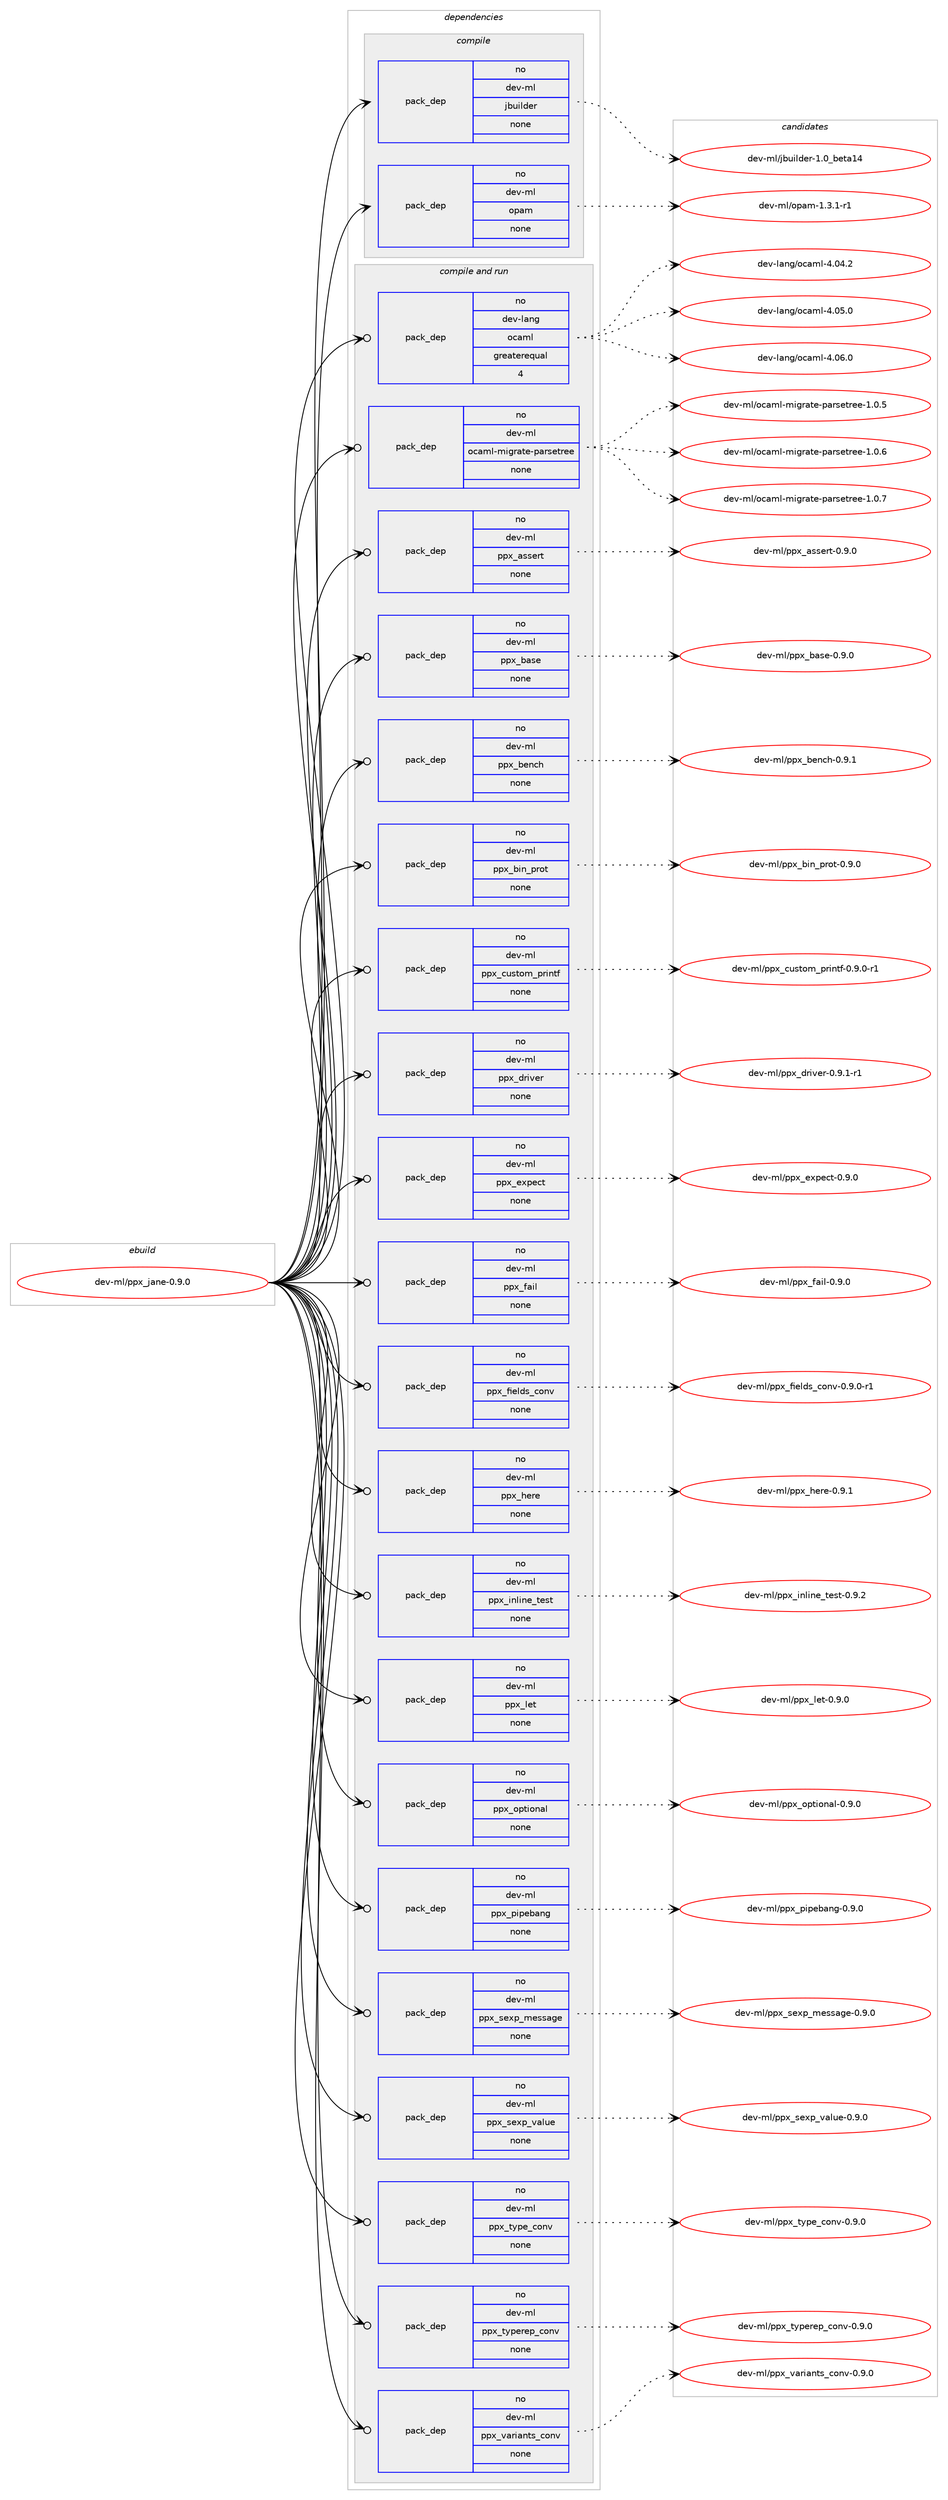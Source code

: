 digraph prolog {

# *************
# Graph options
# *************

newrank=true;
concentrate=true;
compound=true;
graph [rankdir=LR,fontname=Helvetica,fontsize=10,ranksep=1.5];#, ranksep=2.5, nodesep=0.2];
edge  [arrowhead=vee];
node  [fontname=Helvetica,fontsize=10];

# **********
# The ebuild
# **********

subgraph cluster_leftcol {
color=gray;
rank=same;
label=<<i>ebuild</i>>;
id [label="dev-ml/ppx_jane-0.9.0", color=red, width=4, href="../dev-ml/ppx_jane-0.9.0.svg"];
}

# ****************
# The dependencies
# ****************

subgraph cluster_midcol {
color=gray;
label=<<i>dependencies</i>>;
subgraph cluster_compile {
fillcolor="#eeeeee";
style=filled;
label=<<i>compile</i>>;
subgraph pack93655 {
dependency123917 [label=<<TABLE BORDER="0" CELLBORDER="1" CELLSPACING="0" CELLPADDING="4" WIDTH="220"><TR><TD ROWSPAN="6" CELLPADDING="30">pack_dep</TD></TR><TR><TD WIDTH="110">no</TD></TR><TR><TD>dev-ml</TD></TR><TR><TD>jbuilder</TD></TR><TR><TD>none</TD></TR><TR><TD></TD></TR></TABLE>>, shape=none, color=blue];
}
id:e -> dependency123917:w [weight=20,style="solid",arrowhead="vee"];
subgraph pack93656 {
dependency123918 [label=<<TABLE BORDER="0" CELLBORDER="1" CELLSPACING="0" CELLPADDING="4" WIDTH="220"><TR><TD ROWSPAN="6" CELLPADDING="30">pack_dep</TD></TR><TR><TD WIDTH="110">no</TD></TR><TR><TD>dev-ml</TD></TR><TR><TD>opam</TD></TR><TR><TD>none</TD></TR><TR><TD></TD></TR></TABLE>>, shape=none, color=blue];
}
id:e -> dependency123918:w [weight=20,style="solid",arrowhead="vee"];
}
subgraph cluster_compileandrun {
fillcolor="#eeeeee";
style=filled;
label=<<i>compile and run</i>>;
subgraph pack93657 {
dependency123919 [label=<<TABLE BORDER="0" CELLBORDER="1" CELLSPACING="0" CELLPADDING="4" WIDTH="220"><TR><TD ROWSPAN="6" CELLPADDING="30">pack_dep</TD></TR><TR><TD WIDTH="110">no</TD></TR><TR><TD>dev-lang</TD></TR><TR><TD>ocaml</TD></TR><TR><TD>greaterequal</TD></TR><TR><TD>4</TD></TR></TABLE>>, shape=none, color=blue];
}
id:e -> dependency123919:w [weight=20,style="solid",arrowhead="odotvee"];
subgraph pack93658 {
dependency123920 [label=<<TABLE BORDER="0" CELLBORDER="1" CELLSPACING="0" CELLPADDING="4" WIDTH="220"><TR><TD ROWSPAN="6" CELLPADDING="30">pack_dep</TD></TR><TR><TD WIDTH="110">no</TD></TR><TR><TD>dev-ml</TD></TR><TR><TD>ocaml-migrate-parsetree</TD></TR><TR><TD>none</TD></TR><TR><TD></TD></TR></TABLE>>, shape=none, color=blue];
}
id:e -> dependency123920:w [weight=20,style="solid",arrowhead="odotvee"];
subgraph pack93659 {
dependency123921 [label=<<TABLE BORDER="0" CELLBORDER="1" CELLSPACING="0" CELLPADDING="4" WIDTH="220"><TR><TD ROWSPAN="6" CELLPADDING="30">pack_dep</TD></TR><TR><TD WIDTH="110">no</TD></TR><TR><TD>dev-ml</TD></TR><TR><TD>ppx_assert</TD></TR><TR><TD>none</TD></TR><TR><TD></TD></TR></TABLE>>, shape=none, color=blue];
}
id:e -> dependency123921:w [weight=20,style="solid",arrowhead="odotvee"];
subgraph pack93660 {
dependency123922 [label=<<TABLE BORDER="0" CELLBORDER="1" CELLSPACING="0" CELLPADDING="4" WIDTH="220"><TR><TD ROWSPAN="6" CELLPADDING="30">pack_dep</TD></TR><TR><TD WIDTH="110">no</TD></TR><TR><TD>dev-ml</TD></TR><TR><TD>ppx_base</TD></TR><TR><TD>none</TD></TR><TR><TD></TD></TR></TABLE>>, shape=none, color=blue];
}
id:e -> dependency123922:w [weight=20,style="solid",arrowhead="odotvee"];
subgraph pack93661 {
dependency123923 [label=<<TABLE BORDER="0" CELLBORDER="1" CELLSPACING="0" CELLPADDING="4" WIDTH="220"><TR><TD ROWSPAN="6" CELLPADDING="30">pack_dep</TD></TR><TR><TD WIDTH="110">no</TD></TR><TR><TD>dev-ml</TD></TR><TR><TD>ppx_bench</TD></TR><TR><TD>none</TD></TR><TR><TD></TD></TR></TABLE>>, shape=none, color=blue];
}
id:e -> dependency123923:w [weight=20,style="solid",arrowhead="odotvee"];
subgraph pack93662 {
dependency123924 [label=<<TABLE BORDER="0" CELLBORDER="1" CELLSPACING="0" CELLPADDING="4" WIDTH="220"><TR><TD ROWSPAN="6" CELLPADDING="30">pack_dep</TD></TR><TR><TD WIDTH="110">no</TD></TR><TR><TD>dev-ml</TD></TR><TR><TD>ppx_bin_prot</TD></TR><TR><TD>none</TD></TR><TR><TD></TD></TR></TABLE>>, shape=none, color=blue];
}
id:e -> dependency123924:w [weight=20,style="solid",arrowhead="odotvee"];
subgraph pack93663 {
dependency123925 [label=<<TABLE BORDER="0" CELLBORDER="1" CELLSPACING="0" CELLPADDING="4" WIDTH="220"><TR><TD ROWSPAN="6" CELLPADDING="30">pack_dep</TD></TR><TR><TD WIDTH="110">no</TD></TR><TR><TD>dev-ml</TD></TR><TR><TD>ppx_custom_printf</TD></TR><TR><TD>none</TD></TR><TR><TD></TD></TR></TABLE>>, shape=none, color=blue];
}
id:e -> dependency123925:w [weight=20,style="solid",arrowhead="odotvee"];
subgraph pack93664 {
dependency123926 [label=<<TABLE BORDER="0" CELLBORDER="1" CELLSPACING="0" CELLPADDING="4" WIDTH="220"><TR><TD ROWSPAN="6" CELLPADDING="30">pack_dep</TD></TR><TR><TD WIDTH="110">no</TD></TR><TR><TD>dev-ml</TD></TR><TR><TD>ppx_driver</TD></TR><TR><TD>none</TD></TR><TR><TD></TD></TR></TABLE>>, shape=none, color=blue];
}
id:e -> dependency123926:w [weight=20,style="solid",arrowhead="odotvee"];
subgraph pack93665 {
dependency123927 [label=<<TABLE BORDER="0" CELLBORDER="1" CELLSPACING="0" CELLPADDING="4" WIDTH="220"><TR><TD ROWSPAN="6" CELLPADDING="30">pack_dep</TD></TR><TR><TD WIDTH="110">no</TD></TR><TR><TD>dev-ml</TD></TR><TR><TD>ppx_expect</TD></TR><TR><TD>none</TD></TR><TR><TD></TD></TR></TABLE>>, shape=none, color=blue];
}
id:e -> dependency123927:w [weight=20,style="solid",arrowhead="odotvee"];
subgraph pack93666 {
dependency123928 [label=<<TABLE BORDER="0" CELLBORDER="1" CELLSPACING="0" CELLPADDING="4" WIDTH="220"><TR><TD ROWSPAN="6" CELLPADDING="30">pack_dep</TD></TR><TR><TD WIDTH="110">no</TD></TR><TR><TD>dev-ml</TD></TR><TR><TD>ppx_fail</TD></TR><TR><TD>none</TD></TR><TR><TD></TD></TR></TABLE>>, shape=none, color=blue];
}
id:e -> dependency123928:w [weight=20,style="solid",arrowhead="odotvee"];
subgraph pack93667 {
dependency123929 [label=<<TABLE BORDER="0" CELLBORDER="1" CELLSPACING="0" CELLPADDING="4" WIDTH="220"><TR><TD ROWSPAN="6" CELLPADDING="30">pack_dep</TD></TR><TR><TD WIDTH="110">no</TD></TR><TR><TD>dev-ml</TD></TR><TR><TD>ppx_fields_conv</TD></TR><TR><TD>none</TD></TR><TR><TD></TD></TR></TABLE>>, shape=none, color=blue];
}
id:e -> dependency123929:w [weight=20,style="solid",arrowhead="odotvee"];
subgraph pack93668 {
dependency123930 [label=<<TABLE BORDER="0" CELLBORDER="1" CELLSPACING="0" CELLPADDING="4" WIDTH="220"><TR><TD ROWSPAN="6" CELLPADDING="30">pack_dep</TD></TR><TR><TD WIDTH="110">no</TD></TR><TR><TD>dev-ml</TD></TR><TR><TD>ppx_here</TD></TR><TR><TD>none</TD></TR><TR><TD></TD></TR></TABLE>>, shape=none, color=blue];
}
id:e -> dependency123930:w [weight=20,style="solid",arrowhead="odotvee"];
subgraph pack93669 {
dependency123931 [label=<<TABLE BORDER="0" CELLBORDER="1" CELLSPACING="0" CELLPADDING="4" WIDTH="220"><TR><TD ROWSPAN="6" CELLPADDING="30">pack_dep</TD></TR><TR><TD WIDTH="110">no</TD></TR><TR><TD>dev-ml</TD></TR><TR><TD>ppx_inline_test</TD></TR><TR><TD>none</TD></TR><TR><TD></TD></TR></TABLE>>, shape=none, color=blue];
}
id:e -> dependency123931:w [weight=20,style="solid",arrowhead="odotvee"];
subgraph pack93670 {
dependency123932 [label=<<TABLE BORDER="0" CELLBORDER="1" CELLSPACING="0" CELLPADDING="4" WIDTH="220"><TR><TD ROWSPAN="6" CELLPADDING="30">pack_dep</TD></TR><TR><TD WIDTH="110">no</TD></TR><TR><TD>dev-ml</TD></TR><TR><TD>ppx_let</TD></TR><TR><TD>none</TD></TR><TR><TD></TD></TR></TABLE>>, shape=none, color=blue];
}
id:e -> dependency123932:w [weight=20,style="solid",arrowhead="odotvee"];
subgraph pack93671 {
dependency123933 [label=<<TABLE BORDER="0" CELLBORDER="1" CELLSPACING="0" CELLPADDING="4" WIDTH="220"><TR><TD ROWSPAN="6" CELLPADDING="30">pack_dep</TD></TR><TR><TD WIDTH="110">no</TD></TR><TR><TD>dev-ml</TD></TR><TR><TD>ppx_optional</TD></TR><TR><TD>none</TD></TR><TR><TD></TD></TR></TABLE>>, shape=none, color=blue];
}
id:e -> dependency123933:w [weight=20,style="solid",arrowhead="odotvee"];
subgraph pack93672 {
dependency123934 [label=<<TABLE BORDER="0" CELLBORDER="1" CELLSPACING="0" CELLPADDING="4" WIDTH="220"><TR><TD ROWSPAN="6" CELLPADDING="30">pack_dep</TD></TR><TR><TD WIDTH="110">no</TD></TR><TR><TD>dev-ml</TD></TR><TR><TD>ppx_pipebang</TD></TR><TR><TD>none</TD></TR><TR><TD></TD></TR></TABLE>>, shape=none, color=blue];
}
id:e -> dependency123934:w [weight=20,style="solid",arrowhead="odotvee"];
subgraph pack93673 {
dependency123935 [label=<<TABLE BORDER="0" CELLBORDER="1" CELLSPACING="0" CELLPADDING="4" WIDTH="220"><TR><TD ROWSPAN="6" CELLPADDING="30">pack_dep</TD></TR><TR><TD WIDTH="110">no</TD></TR><TR><TD>dev-ml</TD></TR><TR><TD>ppx_sexp_message</TD></TR><TR><TD>none</TD></TR><TR><TD></TD></TR></TABLE>>, shape=none, color=blue];
}
id:e -> dependency123935:w [weight=20,style="solid",arrowhead="odotvee"];
subgraph pack93674 {
dependency123936 [label=<<TABLE BORDER="0" CELLBORDER="1" CELLSPACING="0" CELLPADDING="4" WIDTH="220"><TR><TD ROWSPAN="6" CELLPADDING="30">pack_dep</TD></TR><TR><TD WIDTH="110">no</TD></TR><TR><TD>dev-ml</TD></TR><TR><TD>ppx_sexp_value</TD></TR><TR><TD>none</TD></TR><TR><TD></TD></TR></TABLE>>, shape=none, color=blue];
}
id:e -> dependency123936:w [weight=20,style="solid",arrowhead="odotvee"];
subgraph pack93675 {
dependency123937 [label=<<TABLE BORDER="0" CELLBORDER="1" CELLSPACING="0" CELLPADDING="4" WIDTH="220"><TR><TD ROWSPAN="6" CELLPADDING="30">pack_dep</TD></TR><TR><TD WIDTH="110">no</TD></TR><TR><TD>dev-ml</TD></TR><TR><TD>ppx_type_conv</TD></TR><TR><TD>none</TD></TR><TR><TD></TD></TR></TABLE>>, shape=none, color=blue];
}
id:e -> dependency123937:w [weight=20,style="solid",arrowhead="odotvee"];
subgraph pack93676 {
dependency123938 [label=<<TABLE BORDER="0" CELLBORDER="1" CELLSPACING="0" CELLPADDING="4" WIDTH="220"><TR><TD ROWSPAN="6" CELLPADDING="30">pack_dep</TD></TR><TR><TD WIDTH="110">no</TD></TR><TR><TD>dev-ml</TD></TR><TR><TD>ppx_typerep_conv</TD></TR><TR><TD>none</TD></TR><TR><TD></TD></TR></TABLE>>, shape=none, color=blue];
}
id:e -> dependency123938:w [weight=20,style="solid",arrowhead="odotvee"];
subgraph pack93677 {
dependency123939 [label=<<TABLE BORDER="0" CELLBORDER="1" CELLSPACING="0" CELLPADDING="4" WIDTH="220"><TR><TD ROWSPAN="6" CELLPADDING="30">pack_dep</TD></TR><TR><TD WIDTH="110">no</TD></TR><TR><TD>dev-ml</TD></TR><TR><TD>ppx_variants_conv</TD></TR><TR><TD>none</TD></TR><TR><TD></TD></TR></TABLE>>, shape=none, color=blue];
}
id:e -> dependency123939:w [weight=20,style="solid",arrowhead="odotvee"];
}
subgraph cluster_run {
fillcolor="#eeeeee";
style=filled;
label=<<i>run</i>>;
}
}

# **************
# The candidates
# **************

subgraph cluster_choices {
rank=same;
color=gray;
label=<<i>candidates</i>>;

subgraph choice93655 {
color=black;
nodesep=1;
choice100101118451091084710698117105108100101114454946489598101116974952 [label="dev-ml/jbuilder-1.0_beta14", color=red, width=4,href="../dev-ml/jbuilder-1.0_beta14.svg"];
dependency123917:e -> choice100101118451091084710698117105108100101114454946489598101116974952:w [style=dotted,weight="100"];
}
subgraph choice93656 {
color=black;
nodesep=1;
choice1001011184510910847111112971094549465146494511449 [label="dev-ml/opam-1.3.1-r1", color=red, width=4,href="../dev-ml/opam-1.3.1-r1.svg"];
dependency123918:e -> choice1001011184510910847111112971094549465146494511449:w [style=dotted,weight="100"];
}
subgraph choice93657 {
color=black;
nodesep=1;
choice100101118451089711010347111999710910845524648524650 [label="dev-lang/ocaml-4.04.2", color=red, width=4,href="../dev-lang/ocaml-4.04.2.svg"];
choice100101118451089711010347111999710910845524648534648 [label="dev-lang/ocaml-4.05.0", color=red, width=4,href="../dev-lang/ocaml-4.05.0.svg"];
choice100101118451089711010347111999710910845524648544648 [label="dev-lang/ocaml-4.06.0", color=red, width=4,href="../dev-lang/ocaml-4.06.0.svg"];
dependency123919:e -> choice100101118451089711010347111999710910845524648524650:w [style=dotted,weight="100"];
dependency123919:e -> choice100101118451089711010347111999710910845524648534648:w [style=dotted,weight="100"];
dependency123919:e -> choice100101118451089711010347111999710910845524648544648:w [style=dotted,weight="100"];
}
subgraph choice93658 {
color=black;
nodesep=1;
choice1001011184510910847111999710910845109105103114971161014511297114115101116114101101454946484653 [label="dev-ml/ocaml-migrate-parsetree-1.0.5", color=red, width=4,href="../dev-ml/ocaml-migrate-parsetree-1.0.5.svg"];
choice1001011184510910847111999710910845109105103114971161014511297114115101116114101101454946484654 [label="dev-ml/ocaml-migrate-parsetree-1.0.6", color=red, width=4,href="../dev-ml/ocaml-migrate-parsetree-1.0.6.svg"];
choice1001011184510910847111999710910845109105103114971161014511297114115101116114101101454946484655 [label="dev-ml/ocaml-migrate-parsetree-1.0.7", color=red, width=4,href="../dev-ml/ocaml-migrate-parsetree-1.0.7.svg"];
dependency123920:e -> choice1001011184510910847111999710910845109105103114971161014511297114115101116114101101454946484653:w [style=dotted,weight="100"];
dependency123920:e -> choice1001011184510910847111999710910845109105103114971161014511297114115101116114101101454946484654:w [style=dotted,weight="100"];
dependency123920:e -> choice1001011184510910847111999710910845109105103114971161014511297114115101116114101101454946484655:w [style=dotted,weight="100"];
}
subgraph choice93659 {
color=black;
nodesep=1;
choice10010111845109108471121121209597115115101114116454846574648 [label="dev-ml/ppx_assert-0.9.0", color=red, width=4,href="../dev-ml/ppx_assert-0.9.0.svg"];
dependency123921:e -> choice10010111845109108471121121209597115115101114116454846574648:w [style=dotted,weight="100"];
}
subgraph choice93660 {
color=black;
nodesep=1;
choice1001011184510910847112112120959897115101454846574648 [label="dev-ml/ppx_base-0.9.0", color=red, width=4,href="../dev-ml/ppx_base-0.9.0.svg"];
dependency123922:e -> choice1001011184510910847112112120959897115101454846574648:w [style=dotted,weight="100"];
}
subgraph choice93661 {
color=black;
nodesep=1;
choice1001011184510910847112112120959810111099104454846574649 [label="dev-ml/ppx_bench-0.9.1", color=red, width=4,href="../dev-ml/ppx_bench-0.9.1.svg"];
dependency123923:e -> choice1001011184510910847112112120959810111099104454846574649:w [style=dotted,weight="100"];
}
subgraph choice93662 {
color=black;
nodesep=1;
choice1001011184510910847112112120959810511095112114111116454846574648 [label="dev-ml/ppx_bin_prot-0.9.0", color=red, width=4,href="../dev-ml/ppx_bin_prot-0.9.0.svg"];
dependency123924:e -> choice1001011184510910847112112120959810511095112114111116454846574648:w [style=dotted,weight="100"];
}
subgraph choice93663 {
color=black;
nodesep=1;
choice10010111845109108471121121209599117115116111109951121141051101161024548465746484511449 [label="dev-ml/ppx_custom_printf-0.9.0-r1", color=red, width=4,href="../dev-ml/ppx_custom_printf-0.9.0-r1.svg"];
dependency123925:e -> choice10010111845109108471121121209599117115116111109951121141051101161024548465746484511449:w [style=dotted,weight="100"];
}
subgraph choice93664 {
color=black;
nodesep=1;
choice1001011184510910847112112120951001141051181011144548465746494511449 [label="dev-ml/ppx_driver-0.9.1-r1", color=red, width=4,href="../dev-ml/ppx_driver-0.9.1-r1.svg"];
dependency123926:e -> choice1001011184510910847112112120951001141051181011144548465746494511449:w [style=dotted,weight="100"];
}
subgraph choice93665 {
color=black;
nodesep=1;
choice10010111845109108471121121209510112011210199116454846574648 [label="dev-ml/ppx_expect-0.9.0", color=red, width=4,href="../dev-ml/ppx_expect-0.9.0.svg"];
dependency123927:e -> choice10010111845109108471121121209510112011210199116454846574648:w [style=dotted,weight="100"];
}
subgraph choice93666 {
color=black;
nodesep=1;
choice10010111845109108471121121209510297105108454846574648 [label="dev-ml/ppx_fail-0.9.0", color=red, width=4,href="../dev-ml/ppx_fail-0.9.0.svg"];
dependency123928:e -> choice10010111845109108471121121209510297105108454846574648:w [style=dotted,weight="100"];
}
subgraph choice93667 {
color=black;
nodesep=1;
choice10010111845109108471121121209510210510110810011595991111101184548465746484511449 [label="dev-ml/ppx_fields_conv-0.9.0-r1", color=red, width=4,href="../dev-ml/ppx_fields_conv-0.9.0-r1.svg"];
dependency123929:e -> choice10010111845109108471121121209510210510110810011595991111101184548465746484511449:w [style=dotted,weight="100"];
}
subgraph choice93668 {
color=black;
nodesep=1;
choice100101118451091084711211212095104101114101454846574649 [label="dev-ml/ppx_here-0.9.1", color=red, width=4,href="../dev-ml/ppx_here-0.9.1.svg"];
dependency123930:e -> choice100101118451091084711211212095104101114101454846574649:w [style=dotted,weight="100"];
}
subgraph choice93669 {
color=black;
nodesep=1;
choice10010111845109108471121121209510511010810511010195116101115116454846574650 [label="dev-ml/ppx_inline_test-0.9.2", color=red, width=4,href="../dev-ml/ppx_inline_test-0.9.2.svg"];
dependency123931:e -> choice10010111845109108471121121209510511010810511010195116101115116454846574650:w [style=dotted,weight="100"];
}
subgraph choice93670 {
color=black;
nodesep=1;
choice100101118451091084711211212095108101116454846574648 [label="dev-ml/ppx_let-0.9.0", color=red, width=4,href="../dev-ml/ppx_let-0.9.0.svg"];
dependency123932:e -> choice100101118451091084711211212095108101116454846574648:w [style=dotted,weight="100"];
}
subgraph choice93671 {
color=black;
nodesep=1;
choice10010111845109108471121121209511111211610511111097108454846574648 [label="dev-ml/ppx_optional-0.9.0", color=red, width=4,href="../dev-ml/ppx_optional-0.9.0.svg"];
dependency123933:e -> choice10010111845109108471121121209511111211610511111097108454846574648:w [style=dotted,weight="100"];
}
subgraph choice93672 {
color=black;
nodesep=1;
choice1001011184510910847112112120951121051121019897110103454846574648 [label="dev-ml/ppx_pipebang-0.9.0", color=red, width=4,href="../dev-ml/ppx_pipebang-0.9.0.svg"];
dependency123934:e -> choice1001011184510910847112112120951121051121019897110103454846574648:w [style=dotted,weight="100"];
}
subgraph choice93673 {
color=black;
nodesep=1;
choice1001011184510910847112112120951151011201129510910111511597103101454846574648 [label="dev-ml/ppx_sexp_message-0.9.0", color=red, width=4,href="../dev-ml/ppx_sexp_message-0.9.0.svg"];
dependency123935:e -> choice1001011184510910847112112120951151011201129510910111511597103101454846574648:w [style=dotted,weight="100"];
}
subgraph choice93674 {
color=black;
nodesep=1;
choice1001011184510910847112112120951151011201129511897108117101454846574648 [label="dev-ml/ppx_sexp_value-0.9.0", color=red, width=4,href="../dev-ml/ppx_sexp_value-0.9.0.svg"];
dependency123936:e -> choice1001011184510910847112112120951151011201129511897108117101454846574648:w [style=dotted,weight="100"];
}
subgraph choice93675 {
color=black;
nodesep=1;
choice1001011184510910847112112120951161211121019599111110118454846574648 [label="dev-ml/ppx_type_conv-0.9.0", color=red, width=4,href="../dev-ml/ppx_type_conv-0.9.0.svg"];
dependency123937:e -> choice1001011184510910847112112120951161211121019599111110118454846574648:w [style=dotted,weight="100"];
}
subgraph choice93676 {
color=black;
nodesep=1;
choice1001011184510910847112112120951161211121011141011129599111110118454846574648 [label="dev-ml/ppx_typerep_conv-0.9.0", color=red, width=4,href="../dev-ml/ppx_typerep_conv-0.9.0.svg"];
dependency123938:e -> choice1001011184510910847112112120951161211121011141011129599111110118454846574648:w [style=dotted,weight="100"];
}
subgraph choice93677 {
color=black;
nodesep=1;
choice10010111845109108471121121209511897114105971101161159599111110118454846574648 [label="dev-ml/ppx_variants_conv-0.9.0", color=red, width=4,href="../dev-ml/ppx_variants_conv-0.9.0.svg"];
dependency123939:e -> choice10010111845109108471121121209511897114105971101161159599111110118454846574648:w [style=dotted,weight="100"];
}
}

}
